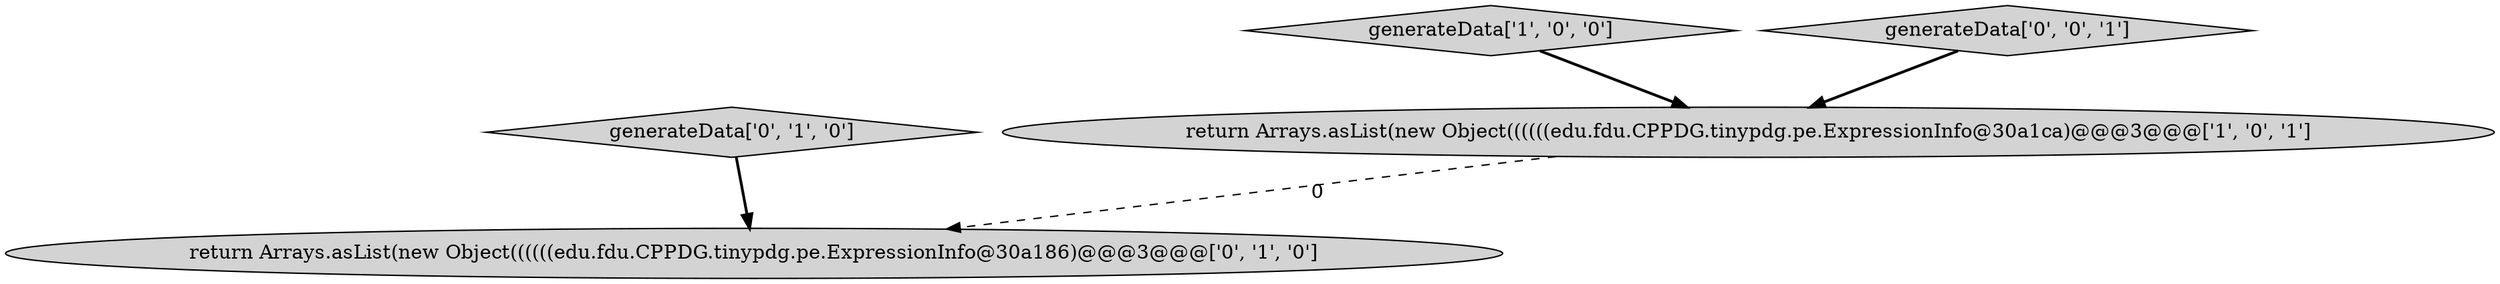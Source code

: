 digraph {
0 [style = filled, label = "return Arrays.asList(new Object((((((edu.fdu.CPPDG.tinypdg.pe.ExpressionInfo@30a1ca)@@@3@@@['1', '0', '1']", fillcolor = lightgray, shape = ellipse image = "AAA0AAABBB1BBB"];
1 [style = filled, label = "generateData['1', '0', '0']", fillcolor = lightgray, shape = diamond image = "AAA0AAABBB1BBB"];
2 [style = filled, label = "generateData['0', '1', '0']", fillcolor = lightgray, shape = diamond image = "AAA0AAABBB2BBB"];
4 [style = filled, label = "generateData['0', '0', '1']", fillcolor = lightgray, shape = diamond image = "AAA0AAABBB3BBB"];
3 [style = filled, label = "return Arrays.asList(new Object((((((edu.fdu.CPPDG.tinypdg.pe.ExpressionInfo@30a186)@@@3@@@['0', '1', '0']", fillcolor = lightgray, shape = ellipse image = "AAA1AAABBB2BBB"];
4->0 [style = bold, label=""];
0->3 [style = dashed, label="0"];
1->0 [style = bold, label=""];
2->3 [style = bold, label=""];
}
